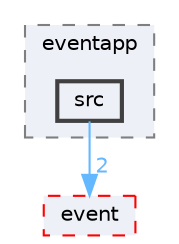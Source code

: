 digraph "C:/Users/Vıctus/Desktop/ce103-final/ce103-final-beyza-aydin-gokcenur-haymana-cpp/src/eventapp/src"
{
 // INTERACTIVE_SVG=YES
 // LATEX_PDF_SIZE
  bgcolor="transparent";
  edge [fontname=Helvetica,fontsize=10,labelfontname=Helvetica,labelfontsize=10];
  node [fontname=Helvetica,fontsize=10,shape=box,height=0.2,width=0.4];
  compound=true
  subgraph clusterdir_cba2bab1258b509d745056805a98183a {
    graph [ bgcolor="#edf0f7", pencolor="grey50", label="eventapp", fontname=Helvetica,fontsize=10 style="filled,dashed", URL="dir_cba2bab1258b509d745056805a98183a.html",tooltip=""]
  dir_36d9a4c6f86486f35bcce0246f394d9f [label="src", fillcolor="#edf0f7", color="grey25", style="filled,bold", URL="dir_36d9a4c6f86486f35bcce0246f394d9f.html",tooltip=""];
  }
  dir_6955a45b5280610801a7c6a136eab890 [label="event", fillcolor="#edf0f7", color="red", style="filled,dashed", URL="dir_6955a45b5280610801a7c6a136eab890.html",tooltip=""];
  dir_36d9a4c6f86486f35bcce0246f394d9f->dir_6955a45b5280610801a7c6a136eab890 [headlabel="2", labeldistance=1.5 headhref="dir_000010_000003.html" color="steelblue1" fontcolor="steelblue1"];
}
